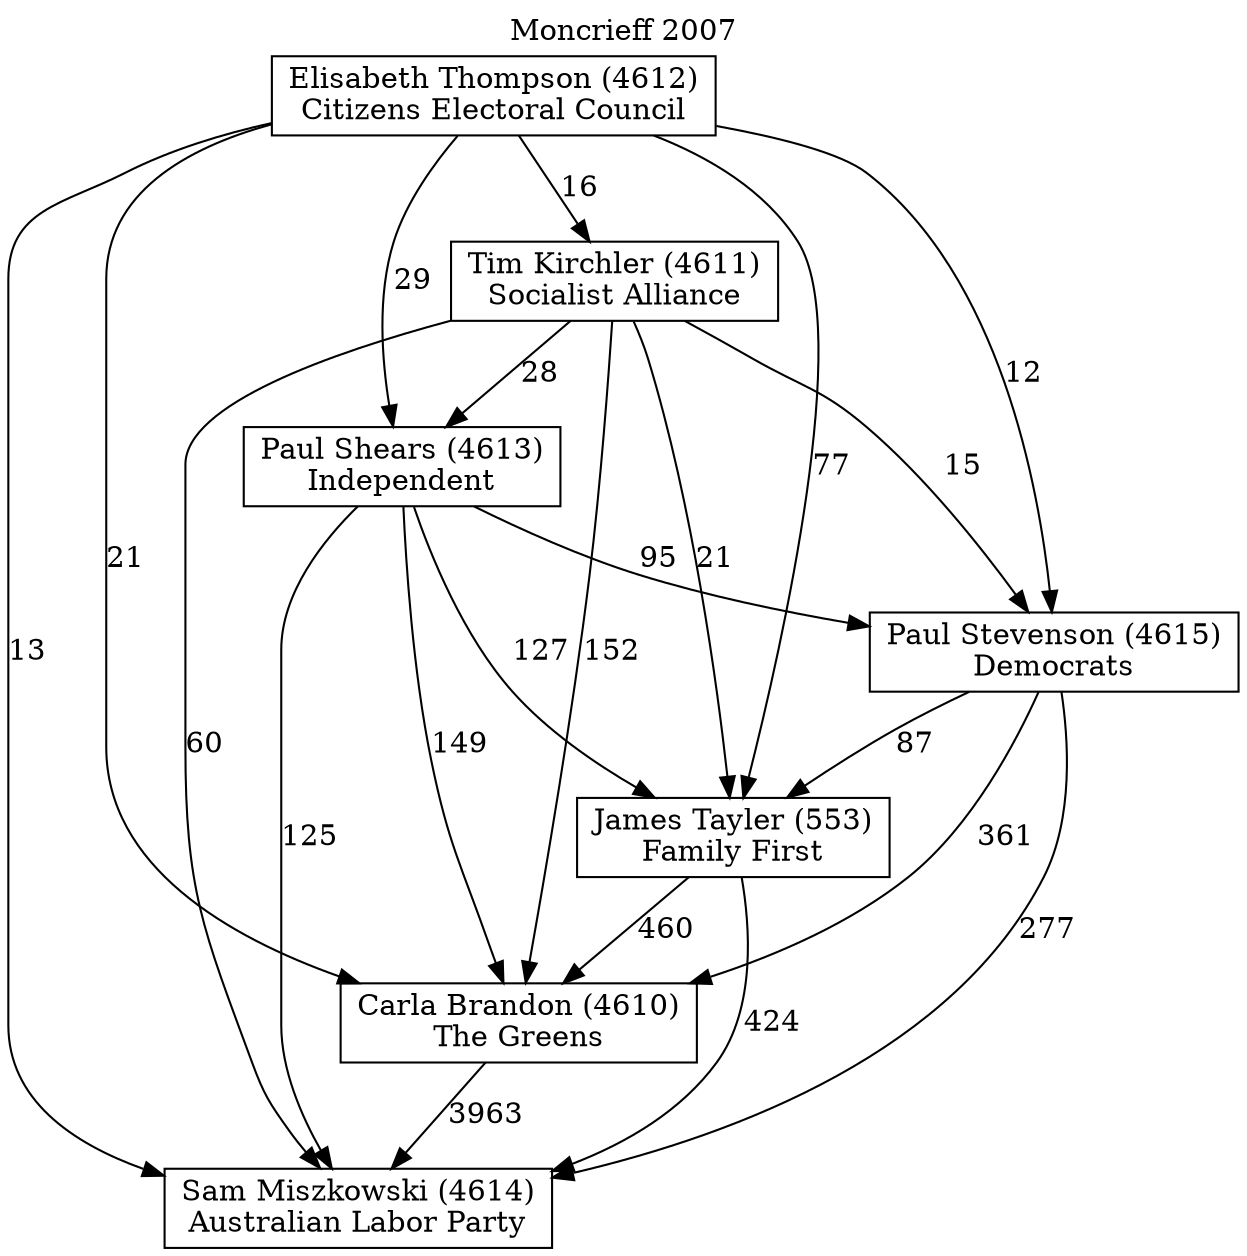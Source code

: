 // House preference flow
digraph "Sam Miszkowski (4614)_Moncrieff_2007" {
	graph [label="Moncrieff 2007" labelloc=t mclimit=10]
	node [shape=box]
	"Sam Miszkowski (4614)" [label="Sam Miszkowski (4614)
Australian Labor Party"]
	"Carla Brandon (4610)" [label="Carla Brandon (4610)
The Greens"]
	"James Tayler (553)" [label="James Tayler (553)
Family First"]
	"Paul Stevenson (4615)" [label="Paul Stevenson (4615)
Democrats"]
	"Paul Shears (4613)" [label="Paul Shears (4613)
Independent"]
	"Tim Kirchler (4611)" [label="Tim Kirchler (4611)
Socialist Alliance"]
	"Elisabeth Thompson (4612)" [label="Elisabeth Thompson (4612)
Citizens Electoral Council"]
	"Carla Brandon (4610)" -> "Sam Miszkowski (4614)" [label=3963]
	"James Tayler (553)" -> "Carla Brandon (4610)" [label=460]
	"Paul Stevenson (4615)" -> "James Tayler (553)" [label=87]
	"Paul Shears (4613)" -> "Paul Stevenson (4615)" [label=95]
	"Tim Kirchler (4611)" -> "Paul Shears (4613)" [label=28]
	"Elisabeth Thompson (4612)" -> "Tim Kirchler (4611)" [label=16]
	"James Tayler (553)" -> "Sam Miszkowski (4614)" [label=424]
	"Paul Stevenson (4615)" -> "Sam Miszkowski (4614)" [label=277]
	"Paul Shears (4613)" -> "Sam Miszkowski (4614)" [label=125]
	"Tim Kirchler (4611)" -> "Sam Miszkowski (4614)" [label=60]
	"Elisabeth Thompson (4612)" -> "Sam Miszkowski (4614)" [label=13]
	"Elisabeth Thompson (4612)" -> "Paul Shears (4613)" [label=29]
	"Tim Kirchler (4611)" -> "Paul Stevenson (4615)" [label=15]
	"Elisabeth Thompson (4612)" -> "Paul Stevenson (4615)" [label=12]
	"Paul Shears (4613)" -> "James Tayler (553)" [label=127]
	"Tim Kirchler (4611)" -> "James Tayler (553)" [label=21]
	"Elisabeth Thompson (4612)" -> "James Tayler (553)" [label=77]
	"Paul Stevenson (4615)" -> "Carla Brandon (4610)" [label=361]
	"Paul Shears (4613)" -> "Carla Brandon (4610)" [label=149]
	"Tim Kirchler (4611)" -> "Carla Brandon (4610)" [label=152]
	"Elisabeth Thompson (4612)" -> "Carla Brandon (4610)" [label=21]
}
